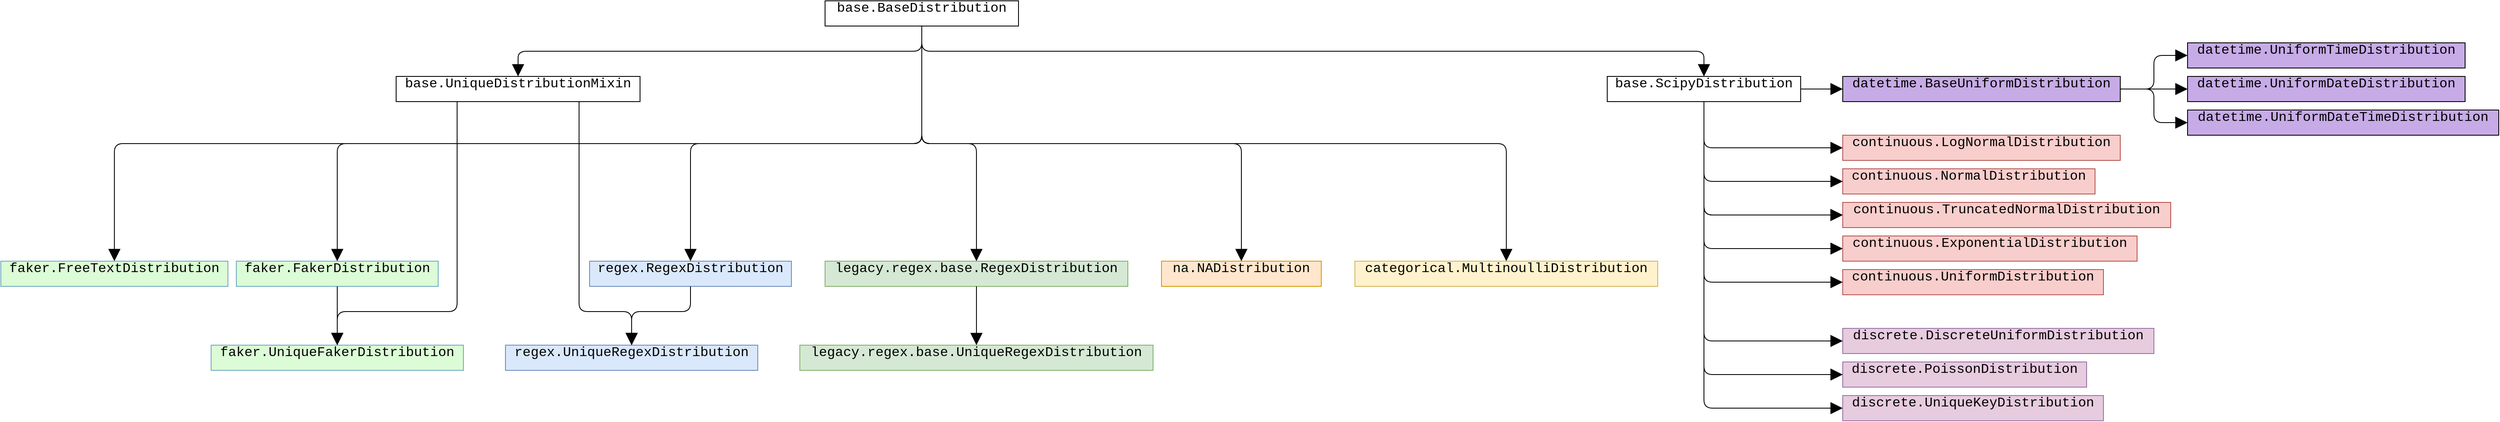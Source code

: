 <mxfile version="22.1.2" type="device">
  <diagram id="c5dyEHg7AfaV4GPwyMPI" name="Page-1">
    <mxGraphModel dx="-617" dy="2078" grid="1" gridSize="10" guides="1" tooltips="1" connect="1" arrows="1" fold="1" page="0" pageScale="1" pageWidth="827" pageHeight="1169" background="none" math="0" shadow="0">
      <root>
        <mxCell id="0" />
        <mxCell id="1" parent="0" />
        <mxCell id="node21" value="base.BaseDistribution" style="verticalAlign=middle;align=center;overflow=fill;html=1;rounded=0;shadow=0;comic=0;strokeWidth=1;fontFamily=Courier New;horizontal=1;fontSize=16;" parent="1" vertex="1">
          <mxGeometry x="3880" y="-490" width="230" height="30" as="geometry" />
        </mxCell>
        <mxCell id="node5" value="base.ScipyDistribution" style="verticalAlign=middle;align=center;overflow=fill;html=1;rounded=0;shadow=0;comic=0;strokeWidth=1;fontFamily=Courier New;horizontal=1;fontSize=16;" parent="1" vertex="1">
          <mxGeometry x="4810" y="-400" width="230" height="30" as="geometry" />
        </mxCell>
        <mxCell id="node9" value="base.UniqueDistributionMixin" style="verticalAlign=middle;align=center;overflow=fill;html=1;rounded=0;shadow=0;comic=0;strokeWidth=1;fontFamily=Courier New;horizontal=1;fontSize=16;" parent="1" vertex="1">
          <mxGeometry x="3370" y="-400" width="290" height="30" as="geometry" />
        </mxCell>
        <mxCell id="node33" value="categorical.MultinoulliDistribution" style="verticalAlign=middle;align=center;overflow=fill;html=1;rounded=0;shadow=0;comic=0;strokeWidth=1;fontFamily=Courier New;horizontal=1;fontSize=16;fillColor=#fff2cc;strokeColor=#d6b656;" parent="1" vertex="1">
          <mxGeometry x="4510" y="-180" width="360" height="30" as="geometry" />
        </mxCell>
        <mxCell id="node31" value="continuous.ExponentialDistribution" style="verticalAlign=middle;align=center;overflow=fill;html=1;rounded=0;shadow=0;comic=0;strokeWidth=1;fontFamily=Courier New;horizontal=1;fontSize=16;fillColor=#f8cecc;strokeColor=#b85450;" parent="1" vertex="1">
          <mxGeometry x="5090" y="-210" width="350" height="30" as="geometry" />
        </mxCell>
        <mxCell id="node12" value="continuous.LogNormalDistribution" style="verticalAlign=middle;align=center;overflow=fill;html=1;rounded=0;shadow=0;comic=0;strokeWidth=1;fontFamily=Courier New;horizontal=1;fontSize=16;fillColor=#f8cecc;strokeColor=#b85450;" parent="1" vertex="1">
          <mxGeometry x="5090" y="-330" width="330" height="30" as="geometry" />
        </mxCell>
        <mxCell id="node29" value="continuous.NormalDistribution" style="verticalAlign=middle;align=center;overflow=fill;html=1;rounded=0;shadow=0;comic=0;strokeWidth=1;fontFamily=Courier New;horizontal=1;fontSize=16;fillColor=#f8cecc;strokeColor=#b85450;" parent="1" vertex="1">
          <mxGeometry x="5090" y="-290" width="300" height="30" as="geometry" />
        </mxCell>
        <mxCell id="node11" value="continuous.UniformDistribution" style="verticalAlign=middle;align=center;overflow=fill;html=1;rounded=0;shadow=0;comic=0;strokeWidth=1;fontFamily=Courier New;horizontal=1;fontSize=16;fillColor=#f8cecc;strokeColor=#b85450;" parent="1" vertex="1">
          <mxGeometry x="5090" y="-170" width="310" height="30" as="geometry" />
        </mxCell>
        <mxCell id="node4" value="datetime.BaseUniformDistribution" style="verticalAlign=middle;align=center;overflow=fill;html=1;rounded=0;shadow=0;comic=0;strokeWidth=1;fontFamily=Courier New;horizontal=1;fontSize=16;fillColor=#C7ABE7;strokeColor=default;" parent="1" vertex="1">
          <mxGeometry x="5090" y="-400" width="330" height="30" as="geometry" />
        </mxCell>
        <mxCell id="node20" value="datetime.UniformDateDistribution" style="verticalAlign=middle;align=center;overflow=fill;html=1;rounded=0;shadow=0;comic=0;strokeWidth=1;fontFamily=Courier New;horizontal=1;fontSize=16;fillColor=#C7ABE7;strokeColor=default;" parent="1" vertex="1">
          <mxGeometry x="5500" y="-400" width="330" height="30" as="geometry" />
        </mxCell>
        <mxCell id="node30" value="datetime.UniformDateTimeDistribution" style="verticalAlign=middle;align=center;overflow=fill;html=1;rounded=0;shadow=0;comic=0;strokeWidth=1;fontFamily=Courier New;horizontal=1;fontSize=16;fillColor=#C7ABE7;strokeColor=default;" parent="1" vertex="1">
          <mxGeometry x="5500" y="-360" width="370" height="30" as="geometry" />
        </mxCell>
        <mxCell id="node3" value="datetime.UniformTimeDistribution" style="verticalAlign=middle;align=center;overflow=fill;html=1;rounded=0;shadow=0;comic=0;strokeWidth=1;fontFamily=Courier New;horizontal=1;fontSize=16;fillColor=#C7ABE7;strokeColor=default;" parent="1" vertex="1">
          <mxGeometry x="5500" y="-440" width="330" height="30" as="geometry" />
        </mxCell>
        <mxCell id="node35" value="discrete.DiscreteUniformDistribution" style="verticalAlign=middle;align=center;overflow=fill;html=1;rounded=0;shadow=0;comic=0;strokeWidth=1;fontFamily=Courier New;horizontal=1;fontSize=16;fillColor=#E7CBDF;strokeColor=#9673a6;" parent="1" vertex="1">
          <mxGeometry x="5090" y="-100" width="370" height="30" as="geometry" />
        </mxCell>
        <mxCell id="node22" value="discrete.PoissonDistribution" style="verticalAlign=middle;align=center;overflow=fill;html=1;rounded=0;shadow=0;comic=0;strokeWidth=1;fontFamily=Courier New;horizontal=1;fontSize=16;fillColor=#E7CBDF;strokeColor=#9673a6;" parent="1" vertex="1">
          <mxGeometry x="5090" y="-60" width="290" height="30" as="geometry" />
        </mxCell>
        <mxCell id="node24" value="discrete.UniqueKeyDistribution" style="verticalAlign=middle;align=center;overflow=fill;html=1;rounded=0;shadow=0;comic=0;strokeWidth=1;fontFamily=Courier New;horizontal=1;fontSize=16;fillColor=#E7CBDF;strokeColor=#9673a6;" parent="1" vertex="1">
          <mxGeometry x="5090" y="-20" width="310" height="30" as="geometry" />
        </mxCell>
        <mxCell id="node23" value="faker.FakerDistribution" style="verticalAlign=middle;align=center;overflow=fill;html=1;rounded=0;shadow=0;comic=0;strokeWidth=1;fontFamily=Courier New;horizontal=1;fontSize=16;fillColor=#DBFCD6;strokeColor=#6DACBF;" parent="1" vertex="1">
          <mxGeometry x="3180" y="-180" width="240" height="30" as="geometry" />
        </mxCell>
        <mxCell id="node26" value="faker.FreeTextDistribution" style="verticalAlign=middle;align=center;overflow=fill;html=1;rounded=0;shadow=0;comic=0;strokeWidth=1;fontFamily=Courier New;horizontal=1;fontSize=16;fillColor=#DBFCD6;strokeColor=#6DACBF;" parent="1" vertex="1">
          <mxGeometry x="2900" y="-180" width="270" height="30" as="geometry" />
        </mxCell>
        <mxCell id="node27" value="faker.UniqueFakerDistribution" style="verticalAlign=middle;align=center;overflow=fill;html=1;rounded=0;shadow=0;comic=0;strokeWidth=1;fontFamily=Courier New;horizontal=1;fontSize=16;fillColor=#DBFCD6;strokeColor=#6DACBF;" parent="1" vertex="1">
          <mxGeometry x="3150" y="-80" width="300" height="30" as="geometry" />
        </mxCell>
        <mxCell id="node16" value="legacy.regex.base.RegexDistribution" style="verticalAlign=middle;align=center;overflow=fill;html=1;rounded=0;shadow=0;comic=0;strokeWidth=1;fontFamily=Courier New;horizontal=1;fontSize=16;fillColor=#d5e8d4;strokeColor=#82b366;" parent="1" vertex="1">
          <mxGeometry x="3880" y="-180" width="360" height="30" as="geometry" />
        </mxCell>
        <mxCell id="node25" value="legacy.regex.base.UniqueRegexDistribution" style="verticalAlign=middle;align=center;overflow=fill;html=1;rounded=0;shadow=0;comic=0;strokeWidth=1;fontFamily=Courier New;horizontal=1;fontSize=16;fillColor=#d5e8d4;strokeColor=#82b366;" parent="1" vertex="1">
          <mxGeometry x="3850" y="-80" width="420" height="30" as="geometry" />
        </mxCell>
        <mxCell id="node10" value="na.NADistribution" style="verticalAlign=middle;align=center;overflow=fill;html=1;rounded=0;shadow=0;comic=0;strokeWidth=1;fontFamily=Courier New;horizontal=1;fontSize=16;fillColor=#ffe6cc;strokeColor=#d79b00;" parent="1" vertex="1">
          <mxGeometry x="4280" y="-180" width="190" height="30" as="geometry" />
        </mxCell>
        <mxCell id="node6" value="regex.RegexDistribution" style="verticalAlign=middle;align=center;overflow=fill;html=1;rounded=0;shadow=0;comic=0;strokeWidth=1;fontFamily=Courier New;horizontal=1;fontSize=16;fillColor=#dae8fc;strokeColor=#6c8ebf;" parent="1" vertex="1">
          <mxGeometry x="3600" y="-180" width="240" height="30" as="geometry" />
        </mxCell>
        <mxCell id="node36" value="regex.UniqueRegexDistribution" style="verticalAlign=middle;align=center;overflow=fill;html=1;rounded=0;shadow=0;comic=0;strokeWidth=1;fontFamily=Courier New;horizontal=1;fontSize=16;fillColor=#dae8fc;strokeColor=#6c8ebf;" parent="1" vertex="1">
          <mxGeometry x="3500" y="-80" width="300" height="30" as="geometry" />
        </mxCell>
        <mxCell id="edge27" value="" style="html=1;rounded=1;dashed=0;startArrow=block;startSize=12;endArrow=none;exitX=0.500;exitY=0.002;exitDx=0;exitDy=0;entryX=0.500;entryY=1.002;entryDx=0;entryDy=0;edgeStyle=elbowEdgeStyle;elbow=vertical;fontFamily=Courier New;verticalAlign=middle;horizontal=1;fontSize=16;align=center;shadow=0;strokeColor=#030303;" parent="1" source="node5" target="node21" edge="1">
          <mxGeometry width="50" height="50" relative="1" as="geometry" />
        </mxCell>
        <mxCell id="edge21" value="" style="html=1;rounded=1;dashed=0;startArrow=block;startSize=12;endArrow=none;exitX=0.500;exitY=0.002;exitDx=0;exitDy=0;entryX=0.500;entryY=1.002;entryDx=0;entryDy=0;edgeStyle=elbowEdgeStyle;elbow=vertical;fontFamily=Courier New;verticalAlign=middle;horizontal=1;fontSize=16;align=center;shadow=0;strokeColor=#030303;" parent="1" source="node9" target="node21" edge="1">
          <mxGeometry width="50" height="50" relative="1" as="geometry" />
        </mxCell>
        <mxCell id="edge14" value="" style="html=1;rounded=1;dashed=0;startArrow=block;startSize=12;endArrow=none;exitX=0.500;exitY=0.002;exitDx=0;exitDy=0;entryX=0.500;entryY=1.002;entryDx=0;entryDy=0;edgeStyle=elbowEdgeStyle;elbow=vertical;fontFamily=Courier New;verticalAlign=middle;horizontal=1;fontSize=16;align=center;shadow=0;strokeColor=#030303;" parent="1" source="node33" target="node21" edge="1">
          <mxGeometry width="50" height="50" relative="1" as="geometry" />
        </mxCell>
        <mxCell id="edge9" value="" style="html=1;rounded=1;dashed=0;startArrow=block;startSize=12;endArrow=none;exitX=0;exitY=0.5;exitDx=0;exitDy=0;entryX=0.5;entryY=1;entryDx=0;entryDy=0;edgeStyle=elbowEdgeStyle;fontFamily=Courier New;verticalAlign=middle;horizontal=1;fontSize=16;align=center;shadow=0;strokeColor=#030303;" parent="1" source="node31" target="node5" edge="1">
          <mxGeometry width="50" height="50" relative="1" as="geometry">
            <Array as="points">
              <mxPoint x="4925" y="-260" />
            </Array>
          </mxGeometry>
        </mxCell>
        <mxCell id="edge4" value="" style="html=1;rounded=1;dashed=0;startArrow=block;startSize=12;endArrow=none;exitX=0;exitY=0.5;exitDx=0;exitDy=0;entryX=0.5;entryY=1;entryDx=0;entryDy=0;edgeStyle=elbowEdgeStyle;fontFamily=Courier New;verticalAlign=middle;horizontal=1;fontSize=16;align=center;shadow=0;strokeColor=#030303;" parent="1" source="node12" target="node5" edge="1">
          <mxGeometry width="50" height="50" relative="1" as="geometry">
            <Array as="points">
              <mxPoint x="4925" y="-300" />
            </Array>
          </mxGeometry>
        </mxCell>
        <mxCell id="edge22" value="" style="html=1;rounded=1;dashed=0;startArrow=block;startSize=12;endArrow=none;exitX=0;exitY=0.5;exitDx=0;exitDy=0;entryX=0.5;entryY=1;entryDx=0;entryDy=0;edgeStyle=elbowEdgeStyle;fontFamily=Courier New;verticalAlign=middle;horizontal=1;fontSize=16;align=center;shadow=0;strokeColor=#030303;" parent="1" source="node29" target="node5" edge="1">
          <mxGeometry width="50" height="50" relative="1" as="geometry">
            <Array as="points">
              <mxPoint x="4925" y="-260" />
            </Array>
          </mxGeometry>
        </mxCell>
        <mxCell id="edge12" value="" style="html=1;rounded=1;dashed=0;startArrow=block;startSize=12;endArrow=none;exitX=0;exitY=0.5;exitDx=0;exitDy=0;edgeStyle=elbowEdgeStyle;fontFamily=Courier New;verticalAlign=middle;horizontal=1;fontSize=16;align=center;shadow=0;entryX=0.5;entryY=1;entryDx=0;entryDy=0;strokeColor=#030303;" parent="1" source="node13" target="node5" edge="1">
          <mxGeometry width="50" height="50" relative="1" as="geometry">
            <mxPoint x="4930" y="-350" as="targetPoint" />
            <Array as="points">
              <mxPoint x="4925" y="-260" />
            </Array>
          </mxGeometry>
        </mxCell>
        <mxCell id="edge17" value="" style="html=1;rounded=1;dashed=0;startArrow=block;startSize=12;endArrow=none;exitX=0;exitY=0.5;exitDx=0;exitDy=0;edgeStyle=elbowEdgeStyle;fontFamily=Courier New;verticalAlign=middle;horizontal=1;fontSize=16;align=center;shadow=0;entryX=0.5;entryY=1;entryDx=0;entryDy=0;strokeColor=#030303;" parent="1" source="node11" target="node5" edge="1">
          <mxGeometry width="50" height="50" relative="1" as="geometry">
            <mxPoint x="4910" y="-260" as="targetPoint" />
            <Array as="points">
              <mxPoint x="4925" y="-240" />
            </Array>
          </mxGeometry>
        </mxCell>
        <mxCell id="edge26" value="" style="html=1;rounded=1;dashed=0;startArrow=block;startSize=12;endArrow=none;exitX=0;exitY=0.5;exitDx=0;exitDy=0;entryX=1;entryY=0.5;entryDx=0;entryDy=0;edgeStyle=elbowEdgeStyle;fontFamily=Courier New;verticalAlign=middle;horizontal=1;fontSize=16;align=center;shadow=0;strokeColor=#030303;" parent="1" source="node4" target="node5" edge="1">
          <mxGeometry width="50" height="50" relative="1" as="geometry" />
        </mxCell>
        <mxCell id="edge28" value="" style="html=1;rounded=1;dashed=0;startArrow=block;startSize=12;endArrow=none;exitX=0;exitY=0.5;exitDx=0;exitDy=0;entryX=1;entryY=0.5;entryDx=0;entryDy=0;edgeStyle=elbowEdgeStyle;fontFamily=Courier New;verticalAlign=middle;horizontal=1;fontSize=16;align=center;shadow=0;strokeColor=#030303;" parent="1" source="node20" target="node4" edge="1">
          <mxGeometry width="50" height="50" relative="1" as="geometry" />
        </mxCell>
        <mxCell id="edge6" value="" style="html=1;rounded=1;dashed=0;startArrow=block;startSize=12;endArrow=none;exitX=0;exitY=0.5;exitDx=0;exitDy=0;entryX=1;entryY=0.5;entryDx=0;entryDy=0;edgeStyle=elbowEdgeStyle;fontFamily=Courier New;verticalAlign=middle;horizontal=1;fontSize=16;align=center;shadow=0;strokeColor=#030303;" parent="1" source="node30" target="node4" edge="1">
          <mxGeometry width="50" height="50" relative="1" as="geometry" />
        </mxCell>
        <mxCell id="edge5" value="" style="html=1;rounded=1;dashed=0;startArrow=block;startSize=12;endArrow=none;exitX=0;exitY=0.5;exitDx=0;exitDy=0;entryX=1;entryY=0.5;entryDx=0;entryDy=0;edgeStyle=elbowEdgeStyle;fontFamily=Courier New;verticalAlign=middle;horizontal=1;fontSize=16;align=center;shadow=0;strokeColor=#030303;" parent="1" source="node3" target="node4" edge="1">
          <mxGeometry width="50" height="50" relative="1" as="geometry" />
        </mxCell>
        <mxCell id="edge20" value="" style="html=1;rounded=1;dashed=0;startArrow=block;startSize=12;endArrow=none;entryX=0.5;entryY=1;entryDx=0;entryDy=0;edgeStyle=elbowEdgeStyle;exitX=0;exitY=0.5;exitDx=0;exitDy=0;fontFamily=Courier New;verticalAlign=middle;horizontal=1;fontSize=16;align=center;shadow=0;strokeColor=#030303;" parent="1" source="node13" target="node5" edge="1">
          <mxGeometry width="50" height="50" relative="1" as="geometry">
            <mxPoint x="5400" y="30" as="sourcePoint" />
            <Array as="points">
              <mxPoint x="4925" y="-280" />
            </Array>
          </mxGeometry>
        </mxCell>
        <mxCell id="edge2" value="" style="html=1;rounded=1;dashed=0;startArrow=block;startSize=12;endArrow=none;exitX=0;exitY=0.5;exitDx=0;exitDy=0;entryX=0.5;entryY=1;entryDx=0;entryDy=0;edgeStyle=elbowEdgeStyle;fontFamily=Courier New;verticalAlign=middle;horizontal=1;fontSize=16;align=center;shadow=0;strokeColor=#030303;" parent="1" source="node22" target="node5" edge="1">
          <mxGeometry width="50" height="50" relative="1" as="geometry">
            <Array as="points">
              <mxPoint x="4925" y="-190" />
            </Array>
          </mxGeometry>
        </mxCell>
        <mxCell id="edge7" value="" style="html=1;rounded=1;dashed=0;startArrow=block;startSize=12;endArrow=none;entryX=0.5;entryY=1;entryDx=0;entryDy=0;edgeStyle=elbowEdgeStyle;fontFamily=Courier New;verticalAlign=middle;horizontal=1;fontSize=16;align=center;shadow=0;strokeColor=#030303;exitX=0;exitY=0.5;exitDx=0;exitDy=0;" parent="1" source="node24" target="node5" edge="1">
          <mxGeometry width="50" height="50" relative="1" as="geometry">
            <Array as="points">
              <mxPoint x="4925" y="-170" />
            </Array>
          </mxGeometry>
        </mxCell>
        <mxCell id="edge32" value="" style="html=1;rounded=1;dashed=0;startArrow=block;startSize=12;endArrow=none;entryX=0.500;entryY=1.002;entryDx=0;entryDy=0;edgeStyle=elbowEdgeStyle;elbow=vertical;fontFamily=Courier New;verticalAlign=middle;horizontal=1;fontSize=16;align=center;shadow=0;exitX=0.5;exitY=0;exitDx=0;exitDy=0;strokeColor=#030303;" parent="1" source="node23" target="node21" edge="1">
          <mxGeometry width="50" height="50" relative="1" as="geometry">
            <mxPoint x="3130" y="-190" as="sourcePoint" />
          </mxGeometry>
        </mxCell>
        <mxCell id="edge31" value="" style="html=1;rounded=1;dashed=0;startArrow=block;startSize=12;endArrow=none;exitX=0.500;exitY=0.002;exitDx=0;exitDy=0;entryX=0.500;entryY=1.002;entryDx=0;entryDy=0;edgeStyle=elbowEdgeStyle;elbow=vertical;fontFamily=Courier New;verticalAlign=middle;horizontal=1;fontSize=16;align=center;shadow=0;strokeColor=#030303;" parent="1" source="node26" target="node21" edge="1">
          <mxGeometry width="50" height="50" relative="1" as="geometry" />
        </mxCell>
        <mxCell id="edge16" value="" style="html=1;rounded=1;dashed=0;startArrow=block;startSize=12;endArrow=none;exitX=0.500;exitY=0.001;exitDx=0;exitDy=0;entryX=0.25;entryY=1;entryDx=0;entryDy=0;edgeStyle=elbowEdgeStyle;elbow=vertical;fontFamily=Courier New;verticalAlign=middle;horizontal=1;fontSize=16;align=center;shadow=0;strokeColor=#030303;" parent="1" source="node27" target="node9" edge="1">
          <mxGeometry width="50" height="50" relative="1" as="geometry">
            <Array as="points">
              <mxPoint x="3390" y="-120" />
            </Array>
          </mxGeometry>
        </mxCell>
        <mxCell id="edge1" value="" style="html=1;rounded=1;dashed=0;startArrow=block;startSize=12;endArrow=none;exitX=0.500;exitY=0.001;exitDx=0;exitDy=0;entryX=0.500;entryY=1.001;entryDx=0;entryDy=0;edgeStyle=elbowEdgeStyle;elbow=vertical;fontFamily=Courier New;verticalAlign=middle;horizontal=1;fontSize=16;align=center;shadow=0;fillColor=#dae8fc;strokeColor=#030303;" parent="1" source="node27" target="node23" edge="1">
          <mxGeometry width="50" height="50" relative="1" as="geometry">
            <Array as="points">
              <mxPoint x="3250" y="-120" />
            </Array>
          </mxGeometry>
        </mxCell>
        <mxCell id="edge13" value="" style="html=1;rounded=1;dashed=0;startArrow=block;startSize=12;endArrow=none;exitX=0.500;exitY=0.002;exitDx=0;exitDy=0;entryX=0.500;entryY=1.002;entryDx=0;entryDy=0;edgeStyle=elbowEdgeStyle;elbow=vertical;fontFamily=Courier New;verticalAlign=middle;horizontal=1;fontSize=16;align=center;shadow=0;strokeColor=#030303;" parent="1" source="node16" target="node21" edge="1">
          <mxGeometry width="50" height="50" relative="1" as="geometry" />
        </mxCell>
        <mxCell id="edge38" value="" style="html=1;rounded=1;dashed=0;startArrow=block;startSize=12;endArrow=none;exitX=0.500;exitY=0.002;exitDx=0;exitDy=0;entryX=0.500;entryY=1.002;entryDx=0;entryDy=0;edgeStyle=elbowEdgeStyle;elbow=vertical;fontFamily=Courier New;verticalAlign=middle;horizontal=1;fontSize=16;align=center;shadow=0;strokeColor=#030303;" parent="1" source="node25" target="node16" edge="1">
          <mxGeometry width="50" height="50" relative="1" as="geometry" />
        </mxCell>
        <mxCell id="edge11" value="" style="html=1;rounded=1;dashed=0;startArrow=block;startSize=12;endArrow=none;exitX=0.500;exitY=0.002;exitDx=0;exitDy=0;entryX=0.500;entryY=1.002;entryDx=0;entryDy=0;edgeStyle=elbowEdgeStyle;elbow=vertical;fontFamily=Courier New;verticalAlign=middle;horizontal=1;fontSize=16;align=center;shadow=0;strokeColor=#030303;" parent="1" source="node10" target="node21" edge="1">
          <mxGeometry width="50" height="50" relative="1" as="geometry" />
        </mxCell>
        <mxCell id="edge3" value="" style="html=1;rounded=1;dashed=0;startArrow=block;startSize=12;endArrow=none;exitX=0.500;exitY=0.002;exitDx=0;exitDy=0;entryX=0.500;entryY=1.002;entryDx=0;entryDy=0;edgeStyle=elbowEdgeStyle;elbow=vertical;fontFamily=Courier New;verticalAlign=middle;horizontal=1;fontSize=16;align=center;shadow=0;strokeColor=#030303;" parent="1" source="node6" target="node21" edge="1">
          <mxGeometry width="50" height="50" relative="1" as="geometry" />
        </mxCell>
        <mxCell id="edge29" value="" style="html=1;rounded=1;dashed=0;startArrow=block;startSize=12;endArrow=none;exitX=0.500;exitY=0.001;exitDx=0;exitDy=0;entryX=0.75;entryY=1;entryDx=0;entryDy=0;edgeStyle=elbowEdgeStyle;elbow=vertical;fontFamily=Courier New;verticalAlign=middle;horizontal=1;fontSize=16;align=center;shadow=0;strokeColor=#030303;" parent="1" source="node36" target="node9" edge="1">
          <mxGeometry width="50" height="50" relative="1" as="geometry">
            <Array as="points">
              <mxPoint x="3620" y="-120" />
            </Array>
          </mxGeometry>
        </mxCell>
        <mxCell id="edge10" value="" style="html=1;rounded=1;dashed=0;startArrow=block;startSize=12;endArrow=none;exitX=0.500;exitY=0.001;exitDx=0;exitDy=0;entryX=0.500;entryY=1.001;entryDx=0;entryDy=0;edgeStyle=elbowEdgeStyle;elbow=vertical;fontFamily=Courier New;verticalAlign=middle;horizontal=1;fontSize=16;align=center;shadow=0;strokeColor=#030303;" parent="1" source="node36" target="node6" edge="1">
          <mxGeometry width="50" height="50" relative="1" as="geometry">
            <Array as="points">
              <mxPoint x="3620" y="-120" />
            </Array>
          </mxGeometry>
        </mxCell>
        <mxCell id="nx7OGAApwXRkNpX-GxNp-8" value="" style="html=1;rounded=1;dashed=0;startArrow=block;startSize=12;endArrow=none;edgeStyle=orthogonalEdgeStyle;entryX=0.5;entryY=1;entryDx=0;entryDy=0;fontFamily=Courier New;verticalAlign=middle;horizontal=1;fontSize=16;align=center;shadow=0;strokeColor=#030303;exitX=0;exitY=0.5;exitDx=0;exitDy=0;" parent="1" source="node35" target="node5" edge="1">
          <mxGeometry width="50" height="50" relative="1" as="geometry">
            <mxPoint x="4990" y="-60" as="sourcePoint" />
            <mxPoint x="4930" y="-90" as="targetPoint" />
          </mxGeometry>
        </mxCell>
        <mxCell id="node13" value="continuous.TruncatedNormalDistribution" style="verticalAlign=middle;align=center;overflow=fill;html=1;rounded=0;shadow=0;comic=0;strokeWidth=1;fontFamily=Courier New;horizontal=1;fontSize=16;fillColor=#f8cecc;strokeColor=#b85450;" parent="1" vertex="1">
          <mxGeometry x="5090" y="-250" width="390" height="30" as="geometry" />
        </mxCell>
      </root>
    </mxGraphModel>
  </diagram>
</mxfile>
